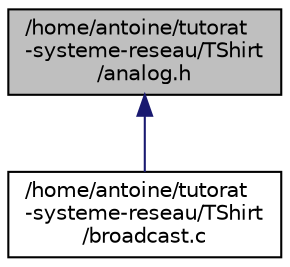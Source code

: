 digraph "/home/antoine/tutorat-systeme-reseau/TShirt/analog.h"
{
  edge [fontname="Helvetica",fontsize="10",labelfontname="Helvetica",labelfontsize="10"];
  node [fontname="Helvetica",fontsize="10",shape=record];
  Node1 [label="/home/antoine/tutorat\l-systeme-reseau/TShirt\l/analog.h",height=0.2,width=0.4,color="black", fillcolor="grey75", style="filled", fontcolor="black"];
  Node1 -> Node2 [dir="back",color="midnightblue",fontsize="10",style="solid",fontname="Helvetica"];
  Node2 [label="/home/antoine/tutorat\l-systeme-reseau/TShirt\l/broadcast.c",height=0.2,width=0.4,color="black", fillcolor="white", style="filled",URL="$broadcast_8c.html"];
}

